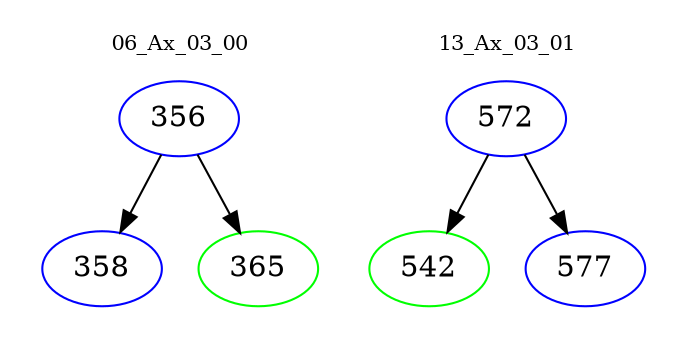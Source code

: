 digraph{
subgraph cluster_0 {
color = white
label = "06_Ax_03_00";
fontsize=10;
T0_356 [label="356", color="blue"]
T0_356 -> T0_358 [color="black"]
T0_358 [label="358", color="blue"]
T0_356 -> T0_365 [color="black"]
T0_365 [label="365", color="green"]
}
subgraph cluster_1 {
color = white
label = "13_Ax_03_01";
fontsize=10;
T1_572 [label="572", color="blue"]
T1_572 -> T1_542 [color="black"]
T1_542 [label="542", color="green"]
T1_572 -> T1_577 [color="black"]
T1_577 [label="577", color="blue"]
}
}
